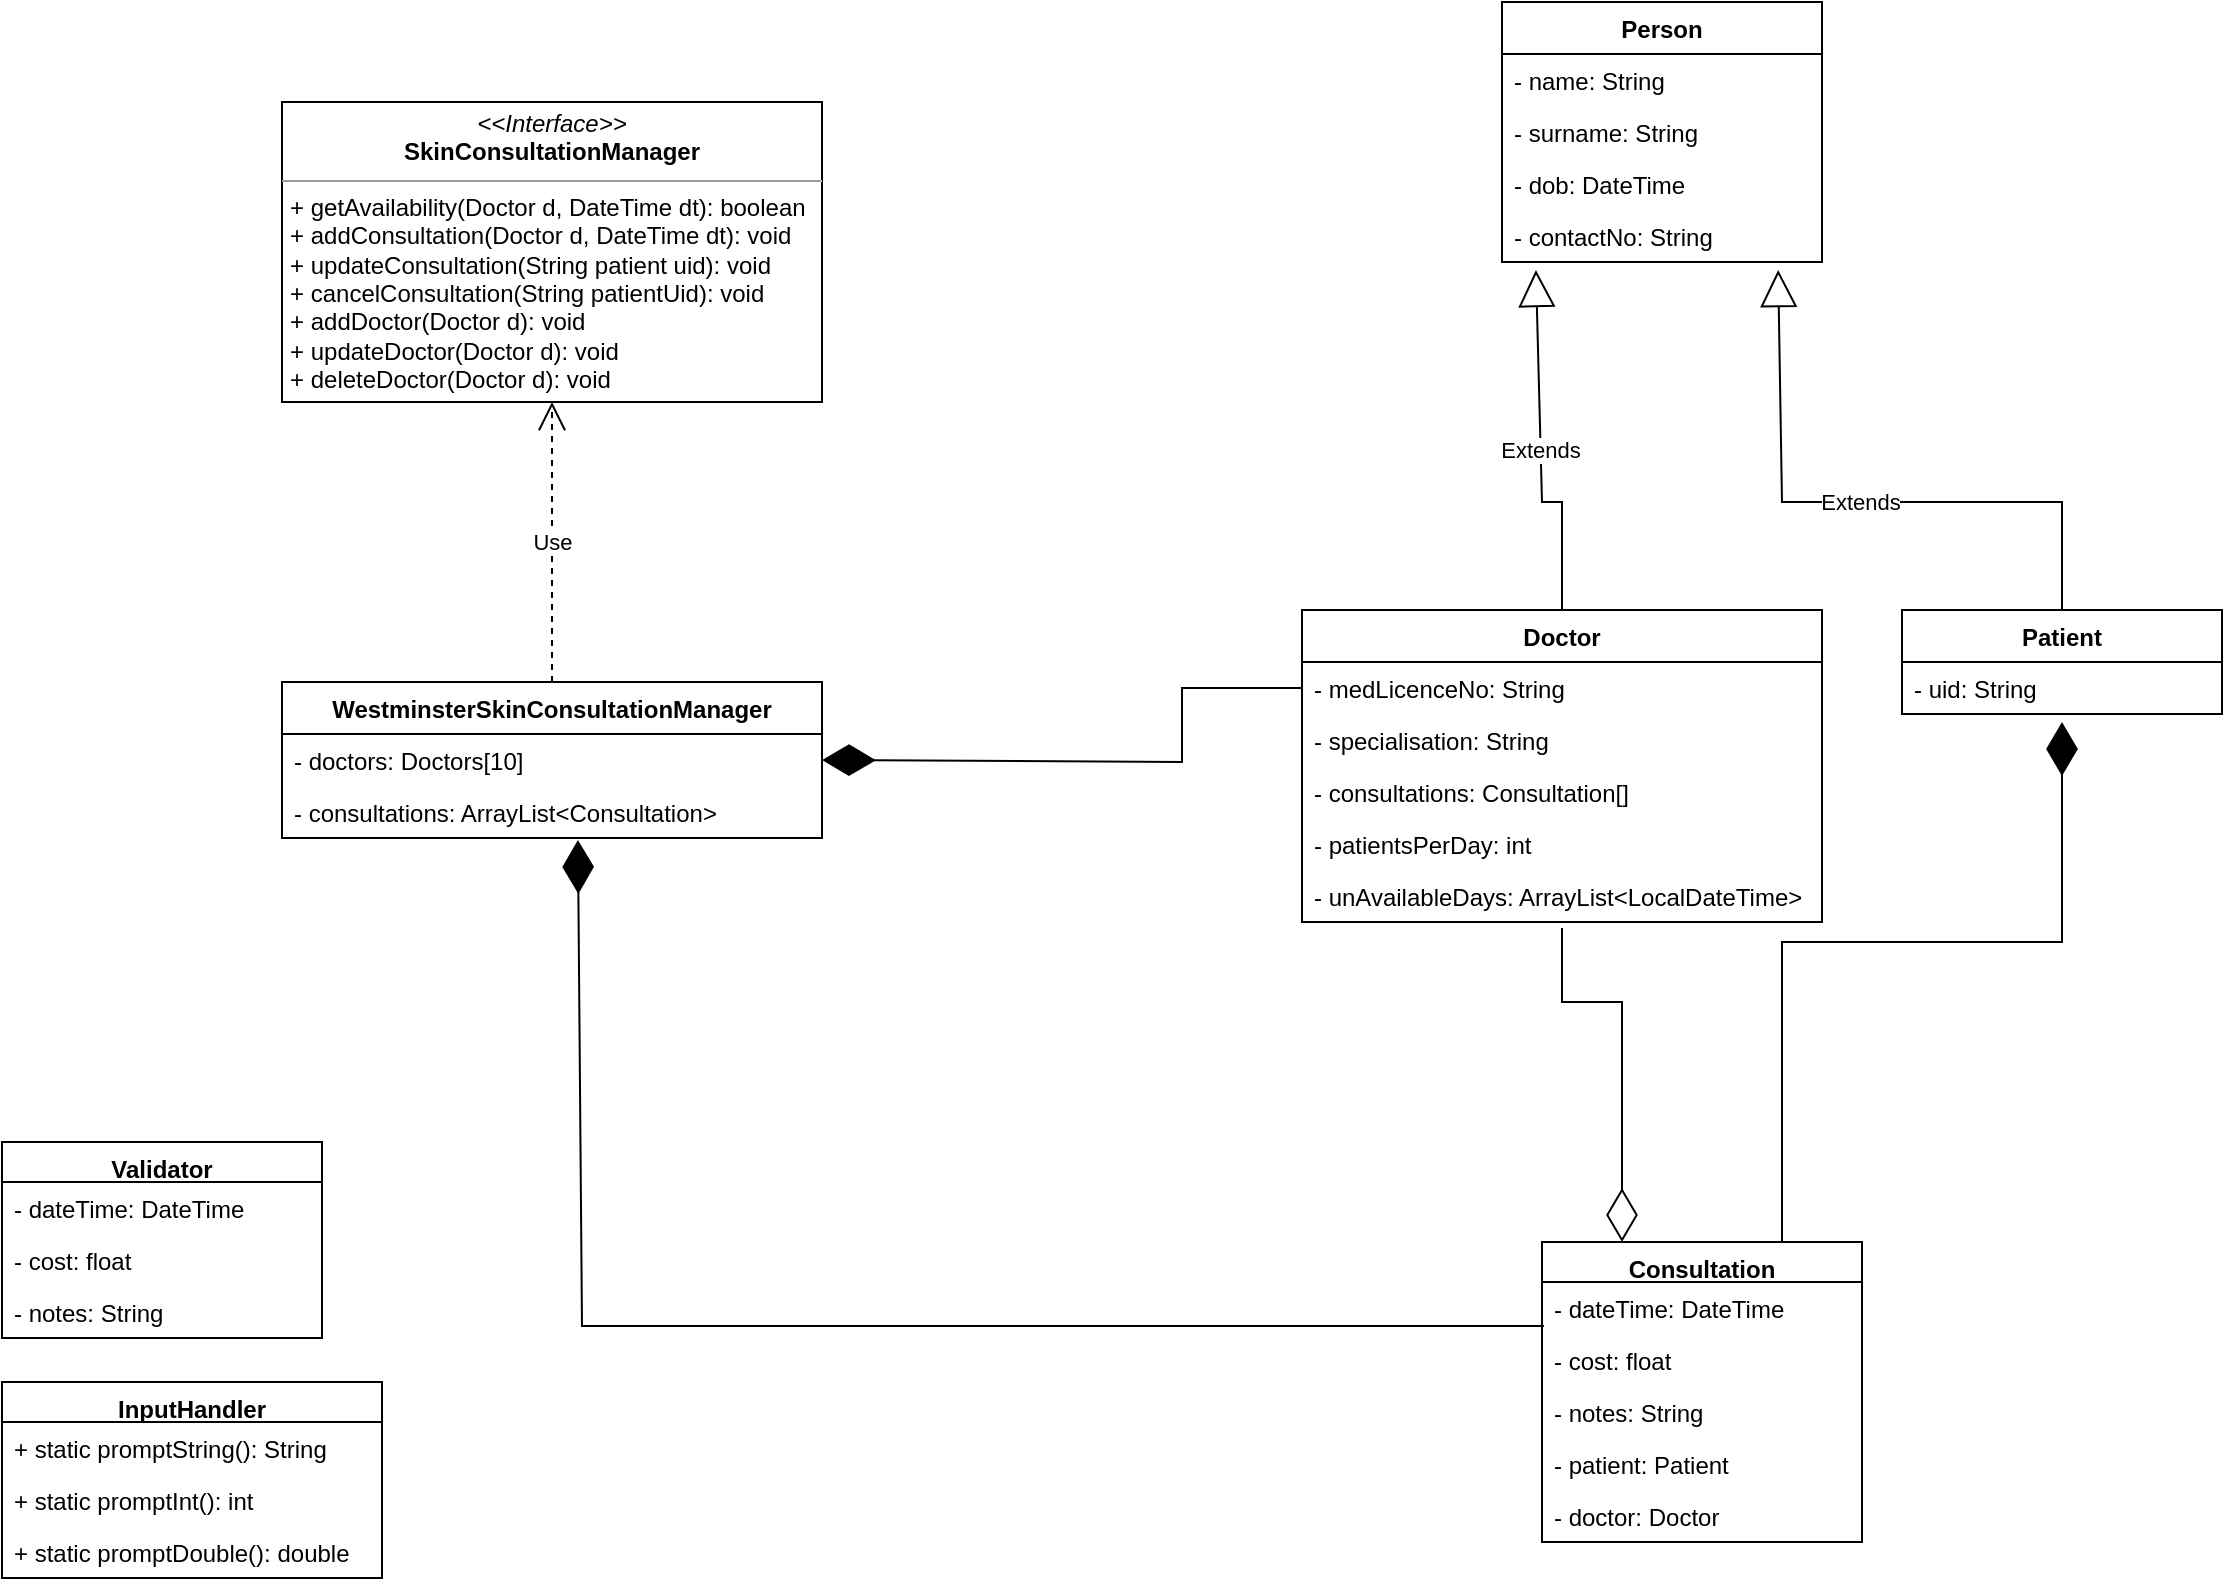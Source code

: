 <mxfile version="20.5.3" type="github" pages="3">
  <diagram id="nVJlMUDEPwe4vzKLMH_6" name="class diagram">
    <mxGraphModel dx="1757" dy="961" grid="1" gridSize="10" guides="1" tooltips="1" connect="1" arrows="1" fold="1" page="1" pageScale="1" pageWidth="827" pageHeight="1169" math="0" shadow="0">
      <root>
        <mxCell id="0" />
        <mxCell id="1" parent="0" />
        <mxCell id="Qx4rC9yRn6OZIbZmV-vm-1" value="Person" style="swimlane;fontStyle=1;align=center;verticalAlign=top;childLayout=stackLayout;horizontal=1;startSize=26;horizontalStack=0;resizeParent=1;resizeParentMax=0;resizeLast=0;collapsible=1;marginBottom=0;" parent="1" vertex="1">
          <mxGeometry x="120" y="70" width="160" height="130" as="geometry" />
        </mxCell>
        <mxCell id="Qx4rC9yRn6OZIbZmV-vm-2" value="- name: String" style="text;strokeColor=none;fillColor=none;align=left;verticalAlign=top;spacingLeft=4;spacingRight=4;overflow=hidden;rotatable=0;points=[[0,0.5],[1,0.5]];portConstraint=eastwest;" parent="Qx4rC9yRn6OZIbZmV-vm-1" vertex="1">
          <mxGeometry y="26" width="160" height="26" as="geometry" />
        </mxCell>
        <mxCell id="si1_aMFaE8ZHrP522x67-1" value="- surname: String" style="text;strokeColor=none;fillColor=none;align=left;verticalAlign=top;spacingLeft=4;spacingRight=4;overflow=hidden;rotatable=0;points=[[0,0.5],[1,0.5]];portConstraint=eastwest;" parent="Qx4rC9yRn6OZIbZmV-vm-1" vertex="1">
          <mxGeometry y="52" width="160" height="26" as="geometry" />
        </mxCell>
        <mxCell id="si1_aMFaE8ZHrP522x67-2" value="- dob: DateTime" style="text;strokeColor=none;fillColor=none;align=left;verticalAlign=top;spacingLeft=4;spacingRight=4;overflow=hidden;rotatable=0;points=[[0,0.5],[1,0.5]];portConstraint=eastwest;" parent="Qx4rC9yRn6OZIbZmV-vm-1" vertex="1">
          <mxGeometry y="78" width="160" height="26" as="geometry" />
        </mxCell>
        <mxCell id="si1_aMFaE8ZHrP522x67-3" value="- contactNo: String" style="text;strokeColor=none;fillColor=none;align=left;verticalAlign=top;spacingLeft=4;spacingRight=4;overflow=hidden;rotatable=0;points=[[0,0.5],[1,0.5]];portConstraint=eastwest;" parent="Qx4rC9yRn6OZIbZmV-vm-1" vertex="1">
          <mxGeometry y="104" width="160" height="26" as="geometry" />
        </mxCell>
        <mxCell id="Qx4rC9yRn6OZIbZmV-vm-5" value="Doctor" style="swimlane;fontStyle=1;align=center;verticalAlign=top;childLayout=stackLayout;horizontal=1;startSize=26;horizontalStack=0;resizeParent=1;resizeParentMax=0;resizeLast=0;collapsible=1;marginBottom=0;" parent="1" vertex="1">
          <mxGeometry x="20" y="374" width="260" height="156" as="geometry" />
        </mxCell>
        <mxCell id="Qx4rC9yRn6OZIbZmV-vm-6" value="- medLicenceNo: String" style="text;strokeColor=none;fillColor=none;align=left;verticalAlign=top;spacingLeft=4;spacingRight=4;overflow=hidden;rotatable=0;points=[[0,0.5],[1,0.5]];portConstraint=eastwest;" parent="Qx4rC9yRn6OZIbZmV-vm-5" vertex="1">
          <mxGeometry y="26" width="260" height="26" as="geometry" />
        </mxCell>
        <mxCell id="Qx4rC9yRn6OZIbZmV-vm-8" value="- specialisation: String" style="text;strokeColor=none;fillColor=none;align=left;verticalAlign=top;spacingLeft=4;spacingRight=4;overflow=hidden;rotatable=0;points=[[0,0.5],[1,0.5]];portConstraint=eastwest;" parent="Qx4rC9yRn6OZIbZmV-vm-5" vertex="1">
          <mxGeometry y="52" width="260" height="26" as="geometry" />
        </mxCell>
        <mxCell id="vrQBTWX8RY0tgM8DFvfD-11" value="- consultations: Consultation[]" style="text;strokeColor=none;fillColor=none;align=left;verticalAlign=top;spacingLeft=4;spacingRight=4;overflow=hidden;rotatable=0;points=[[0,0.5],[1,0.5]];portConstraint=eastwest;" vertex="1" parent="Qx4rC9yRn6OZIbZmV-vm-5">
          <mxGeometry y="78" width="260" height="26" as="geometry" />
        </mxCell>
        <mxCell id="vrQBTWX8RY0tgM8DFvfD-12" value="- patientsPerDay: int" style="text;strokeColor=none;fillColor=none;align=left;verticalAlign=top;spacingLeft=4;spacingRight=4;overflow=hidden;rotatable=0;points=[[0,0.5],[1,0.5]];portConstraint=eastwest;" vertex="1" parent="Qx4rC9yRn6OZIbZmV-vm-5">
          <mxGeometry y="104" width="260" height="26" as="geometry" />
        </mxCell>
        <mxCell id="vrQBTWX8RY0tgM8DFvfD-13" value="- unAvailableDays: ArrayList&lt;LocalDateTime&gt;" style="text;strokeColor=none;fillColor=none;align=left;verticalAlign=top;spacingLeft=4;spacingRight=4;overflow=hidden;rotatable=0;points=[[0,0.5],[1,0.5]];portConstraint=eastwest;" vertex="1" parent="Qx4rC9yRn6OZIbZmV-vm-5">
          <mxGeometry y="130" width="260" height="26" as="geometry" />
        </mxCell>
        <mxCell id="Qx4rC9yRn6OZIbZmV-vm-9" value="Patient" style="swimlane;fontStyle=1;align=center;verticalAlign=top;childLayout=stackLayout;horizontal=1;startSize=26;horizontalStack=0;resizeParent=1;resizeParentMax=0;resizeLast=0;collapsible=1;marginBottom=0;" parent="1" vertex="1">
          <mxGeometry x="320" y="374" width="160" height="52" as="geometry" />
        </mxCell>
        <mxCell id="Qx4rC9yRn6OZIbZmV-vm-10" value="- uid: String" style="text;strokeColor=none;fillColor=none;align=left;verticalAlign=top;spacingLeft=4;spacingRight=4;overflow=hidden;rotatable=0;points=[[0,0.5],[1,0.5]];portConstraint=eastwest;" parent="Qx4rC9yRn6OZIbZmV-vm-9" vertex="1">
          <mxGeometry y="26" width="160" height="26" as="geometry" />
        </mxCell>
        <mxCell id="Qx4rC9yRn6OZIbZmV-vm-17" value="Consultation" style="swimlane;fontStyle=1;align=center;verticalAlign=top;childLayout=stackLayout;horizontal=1;startSize=20;horizontalStack=0;resizeParent=1;resizeParentMax=0;resizeLast=0;collapsible=1;marginBottom=0;" parent="1" vertex="1">
          <mxGeometry x="140" y="690" width="160" height="150" as="geometry" />
        </mxCell>
        <mxCell id="Qx4rC9yRn6OZIbZmV-vm-18" value="- dateTime: DateTime" style="text;strokeColor=none;fillColor=none;align=left;verticalAlign=top;spacingLeft=4;spacingRight=4;overflow=hidden;rotatable=0;points=[[0,0.5],[1,0.5]];portConstraint=eastwest;" parent="Qx4rC9yRn6OZIbZmV-vm-17" vertex="1">
          <mxGeometry y="20" width="160" height="26" as="geometry" />
        </mxCell>
        <mxCell id="si1_aMFaE8ZHrP522x67-4" value="- cost: float" style="text;strokeColor=none;fillColor=none;align=left;verticalAlign=top;spacingLeft=4;spacingRight=4;overflow=hidden;rotatable=0;points=[[0,0.5],[1,0.5]];portConstraint=eastwest;" parent="Qx4rC9yRn6OZIbZmV-vm-17" vertex="1">
          <mxGeometry y="46" width="160" height="26" as="geometry" />
        </mxCell>
        <mxCell id="si1_aMFaE8ZHrP522x67-5" value="- notes: String" style="text;strokeColor=none;fillColor=none;align=left;verticalAlign=top;spacingLeft=4;spacingRight=4;overflow=hidden;rotatable=0;points=[[0,0.5],[1,0.5]];portConstraint=eastwest;" parent="Qx4rC9yRn6OZIbZmV-vm-17" vertex="1">
          <mxGeometry y="72" width="160" height="26" as="geometry" />
        </mxCell>
        <mxCell id="vrQBTWX8RY0tgM8DFvfD-9" value="- patient: Patient" style="text;strokeColor=none;fillColor=none;align=left;verticalAlign=top;spacingLeft=4;spacingRight=4;overflow=hidden;rotatable=0;points=[[0,0.5],[1,0.5]];portConstraint=eastwest;" vertex="1" parent="Qx4rC9yRn6OZIbZmV-vm-17">
          <mxGeometry y="98" width="160" height="26" as="geometry" />
        </mxCell>
        <mxCell id="vrQBTWX8RY0tgM8DFvfD-10" value="- doctor: Doctor" style="text;strokeColor=none;fillColor=none;align=left;verticalAlign=top;spacingLeft=4;spacingRight=4;overflow=hidden;rotatable=0;points=[[0,0.5],[1,0.5]];portConstraint=eastwest;" vertex="1" parent="Qx4rC9yRn6OZIbZmV-vm-17">
          <mxGeometry y="124" width="160" height="26" as="geometry" />
        </mxCell>
        <mxCell id="si1_aMFaE8ZHrP522x67-6" value="WestminsterSkinConsultationManager" style="swimlane;fontStyle=1;childLayout=stackLayout;horizontal=1;startSize=26;fillColor=none;horizontalStack=0;resizeParent=1;resizeParentMax=0;resizeLast=0;collapsible=1;marginBottom=0;" parent="1" vertex="1">
          <mxGeometry x="-490" y="410" width="270" height="78" as="geometry" />
        </mxCell>
        <mxCell id="si1_aMFaE8ZHrP522x67-7" value="- doctors: Doctors[10]" style="text;strokeColor=none;fillColor=none;align=left;verticalAlign=top;spacingLeft=4;spacingRight=4;overflow=hidden;rotatable=0;points=[[0,0.5],[1,0.5]];portConstraint=eastwest;" parent="si1_aMFaE8ZHrP522x67-6" vertex="1">
          <mxGeometry y="26" width="270" height="26" as="geometry" />
        </mxCell>
        <mxCell id="e3ONbIN_NZxVvGXWSOGe-8" value="- consultations: ArrayList&lt;Consultation&gt;" style="text;strokeColor=none;fillColor=none;align=left;verticalAlign=top;spacingLeft=4;spacingRight=4;overflow=hidden;rotatable=0;points=[[0,0.5],[1,0.5]];portConstraint=eastwest;" vertex="1" parent="si1_aMFaE8ZHrP522x67-6">
          <mxGeometry y="52" width="270" height="26" as="geometry" />
        </mxCell>
        <mxCell id="si1_aMFaE8ZHrP522x67-13" value="&lt;p style=&quot;margin:0px;margin-top:4px;text-align:center;&quot;&gt;&lt;i&gt;&amp;lt;&amp;lt;Interface&amp;gt;&amp;gt;&lt;/i&gt;&lt;br&gt;&lt;b&gt;SkinConsultationManager&lt;/b&gt;&lt;/p&gt;&lt;hr size=&quot;1&quot;&gt;&lt;p style=&quot;margin:0px;margin-left:4px;&quot;&gt;+ getAvailability(Doctor d, DateTime dt): boolean&lt;/p&gt;&lt;p style=&quot;margin:0px;margin-left:4px;&quot;&gt;+ addConsultation(Doctor d, DateTime dt): void&lt;/p&gt;&lt;p style=&quot;margin:0px;margin-left:4px;&quot;&gt;+ updateConsultation(String patient uid): void&lt;/p&gt;&lt;p style=&quot;margin:0px;margin-left:4px;&quot;&gt;+ cancelConsultation(String patientUid): void&lt;/p&gt;&lt;p style=&quot;margin:0px;margin-left:4px;&quot;&gt;+ addDoctor(Doctor d): void&lt;/p&gt;&lt;p style=&quot;margin:0px;margin-left:4px;&quot;&gt;+ updateDoctor(Doctor d): void&lt;/p&gt;&lt;p style=&quot;margin:0px;margin-left:4px;&quot;&gt;+ deleteDoctor(Doctor d): void&lt;/p&gt;&lt;p style=&quot;margin:0px;margin-left:4px;&quot;&gt;&lt;br&gt;&lt;/p&gt;" style="verticalAlign=top;align=left;overflow=fill;fontSize=12;fontFamily=Helvetica;html=1;" parent="1" vertex="1">
          <mxGeometry x="-490" y="120" width="270" height="150" as="geometry" />
        </mxCell>
        <mxCell id="e3ONbIN_NZxVvGXWSOGe-1" value="Extends" style="endArrow=block;endSize=16;endFill=0;html=1;rounded=0;exitX=0.5;exitY=0;exitDx=0;exitDy=0;entryX=0.106;entryY=1.154;entryDx=0;entryDy=0;entryPerimeter=0;" edge="1" parent="1" source="Qx4rC9yRn6OZIbZmV-vm-5" target="si1_aMFaE8ZHrP522x67-3">
          <mxGeometry width="160" relative="1" as="geometry">
            <mxPoint x="70" y="140" as="sourcePoint" />
            <mxPoint x="60" y="187" as="targetPoint" />
            <Array as="points">
              <mxPoint x="150" y="320" />
              <mxPoint x="140" y="320" />
            </Array>
          </mxGeometry>
        </mxCell>
        <mxCell id="e3ONbIN_NZxVvGXWSOGe-2" value="Extends" style="endArrow=block;endSize=16;endFill=0;html=1;rounded=0;entryX=0.863;entryY=1.154;entryDx=0;entryDy=0;entryPerimeter=0;exitX=0.5;exitY=0;exitDx=0;exitDy=0;" edge="1" parent="1" source="Qx4rC9yRn6OZIbZmV-vm-9" target="si1_aMFaE8ZHrP522x67-3">
          <mxGeometry width="160" relative="1" as="geometry">
            <mxPoint x="490" y="310" as="sourcePoint" />
            <mxPoint x="110" y="384" as="targetPoint" />
            <Array as="points">
              <mxPoint x="400" y="320" />
              <mxPoint x="260" y="320" />
            </Array>
          </mxGeometry>
        </mxCell>
        <mxCell id="e3ONbIN_NZxVvGXWSOGe-4" value="" style="endArrow=diamondThin;endFill=1;endSize=24;html=1;rounded=0;exitX=0.75;exitY=0;exitDx=0;exitDy=0;entryX=0.5;entryY=1.154;entryDx=0;entryDy=0;entryPerimeter=0;" edge="1" parent="1" source="Qx4rC9yRn6OZIbZmV-vm-17" target="Qx4rC9yRn6OZIbZmV-vm-10">
          <mxGeometry width="160" relative="1" as="geometry">
            <mxPoint x="110.96" y="462.988" as="sourcePoint" />
            <mxPoint x="220" y="480" as="targetPoint" />
            <Array as="points">
              <mxPoint x="260" y="540" />
              <mxPoint x="400" y="540" />
            </Array>
          </mxGeometry>
        </mxCell>
        <mxCell id="e3ONbIN_NZxVvGXWSOGe-5" value="Use" style="endArrow=open;endSize=12;dashed=1;html=1;rounded=0;exitX=0.5;exitY=0;exitDx=0;exitDy=0;entryX=0.5;entryY=1;entryDx=0;entryDy=0;" edge="1" parent="1" source="si1_aMFaE8ZHrP522x67-6" target="si1_aMFaE8ZHrP522x67-13">
          <mxGeometry width="160" relative="1" as="geometry">
            <mxPoint x="-100" y="300" as="sourcePoint" />
            <mxPoint x="60" y="300" as="targetPoint" />
          </mxGeometry>
        </mxCell>
        <mxCell id="e3ONbIN_NZxVvGXWSOGe-6" value="" style="endArrow=diamondThin;endFill=1;endSize=24;html=1;rounded=0;entryX=1;entryY=0.5;entryDx=0;entryDy=0;exitX=0;exitY=0.5;exitDx=0;exitDy=0;" edge="1" parent="1" source="Qx4rC9yRn6OZIbZmV-vm-6" target="si1_aMFaE8ZHrP522x67-7">
          <mxGeometry width="160" relative="1" as="geometry">
            <mxPoint x="30" y="540" as="sourcePoint" />
            <mxPoint x="-220" y="535" as="targetPoint" />
            <Array as="points">
              <mxPoint x="-40" y="413" />
              <mxPoint x="-40" y="450" />
            </Array>
          </mxGeometry>
        </mxCell>
        <mxCell id="e3ONbIN_NZxVvGXWSOGe-7" value="" style="endArrow=diamondThin;endFill=1;endSize=24;html=1;rounded=0;entryX=0.548;entryY=1.038;entryDx=0;entryDy=0;exitX=0.006;exitY=-0.154;exitDx=0;exitDy=0;exitPerimeter=0;entryPerimeter=0;" edge="1" parent="1" source="si1_aMFaE8ZHrP522x67-4" target="e3ONbIN_NZxVvGXWSOGe-8">
          <mxGeometry width="160" relative="1" as="geometry">
            <mxPoint x="80" y="520" as="sourcePoint" />
            <mxPoint x="-220" y="535" as="targetPoint" />
            <Array as="points">
              <mxPoint x="-340" y="732" />
            </Array>
          </mxGeometry>
        </mxCell>
        <mxCell id="e3ONbIN_NZxVvGXWSOGe-9" value="" style="endArrow=diamondThin;endFill=0;endSize=24;html=1;rounded=0;entryX=0.25;entryY=0;entryDx=0;entryDy=0;exitX=0.5;exitY=1.115;exitDx=0;exitDy=0;exitPerimeter=0;" edge="1" parent="1" source="vrQBTWX8RY0tgM8DFvfD-13" target="Qx4rC9yRn6OZIbZmV-vm-17">
          <mxGeometry width="160" relative="1" as="geometry">
            <mxPoint x="60" y="550" as="sourcePoint" />
            <mxPoint x="200" y="300" as="targetPoint" />
            <Array as="points">
              <mxPoint x="150" y="570" />
              <mxPoint x="180" y="570" />
            </Array>
          </mxGeometry>
        </mxCell>
        <mxCell id="vrQBTWX8RY0tgM8DFvfD-1" value="Validator" style="swimlane;fontStyle=1;align=center;verticalAlign=top;childLayout=stackLayout;horizontal=1;startSize=20;horizontalStack=0;resizeParent=1;resizeParentMax=0;resizeLast=0;collapsible=1;marginBottom=0;" vertex="1" parent="1">
          <mxGeometry x="-630" y="640" width="160" height="98" as="geometry" />
        </mxCell>
        <mxCell id="vrQBTWX8RY0tgM8DFvfD-2" value="- dateTime: DateTime" style="text;strokeColor=none;fillColor=none;align=left;verticalAlign=top;spacingLeft=4;spacingRight=4;overflow=hidden;rotatable=0;points=[[0,0.5],[1,0.5]];portConstraint=eastwest;" vertex="1" parent="vrQBTWX8RY0tgM8DFvfD-1">
          <mxGeometry y="20" width="160" height="26" as="geometry" />
        </mxCell>
        <mxCell id="vrQBTWX8RY0tgM8DFvfD-3" value="- cost: float" style="text;strokeColor=none;fillColor=none;align=left;verticalAlign=top;spacingLeft=4;spacingRight=4;overflow=hidden;rotatable=0;points=[[0,0.5],[1,0.5]];portConstraint=eastwest;" vertex="1" parent="vrQBTWX8RY0tgM8DFvfD-1">
          <mxGeometry y="46" width="160" height="26" as="geometry" />
        </mxCell>
        <mxCell id="vrQBTWX8RY0tgM8DFvfD-4" value="- notes: String" style="text;strokeColor=none;fillColor=none;align=left;verticalAlign=top;spacingLeft=4;spacingRight=4;overflow=hidden;rotatable=0;points=[[0,0.5],[1,0.5]];portConstraint=eastwest;" vertex="1" parent="vrQBTWX8RY0tgM8DFvfD-1">
          <mxGeometry y="72" width="160" height="26" as="geometry" />
        </mxCell>
        <mxCell id="vrQBTWX8RY0tgM8DFvfD-5" value="InputHandler" style="swimlane;fontStyle=1;align=center;verticalAlign=top;childLayout=stackLayout;horizontal=1;startSize=20;horizontalStack=0;resizeParent=1;resizeParentMax=0;resizeLast=0;collapsible=1;marginBottom=0;" vertex="1" parent="1">
          <mxGeometry x="-630" y="760" width="190" height="98" as="geometry" />
        </mxCell>
        <mxCell id="vrQBTWX8RY0tgM8DFvfD-6" value="+ static promptString(): String" style="text;strokeColor=none;fillColor=none;align=left;verticalAlign=top;spacingLeft=4;spacingRight=4;overflow=hidden;rotatable=0;points=[[0,0.5],[1,0.5]];portConstraint=eastwest;" vertex="1" parent="vrQBTWX8RY0tgM8DFvfD-5">
          <mxGeometry y="20" width="190" height="26" as="geometry" />
        </mxCell>
        <mxCell id="vrQBTWX8RY0tgM8DFvfD-7" value="+ static promptInt(): int" style="text;strokeColor=none;fillColor=none;align=left;verticalAlign=top;spacingLeft=4;spacingRight=4;overflow=hidden;rotatable=0;points=[[0,0.5],[1,0.5]];portConstraint=eastwest;" vertex="1" parent="vrQBTWX8RY0tgM8DFvfD-5">
          <mxGeometry y="46" width="190" height="26" as="geometry" />
        </mxCell>
        <mxCell id="vrQBTWX8RY0tgM8DFvfD-8" value="+ static promptDouble(): double" style="text;strokeColor=none;fillColor=none;align=left;verticalAlign=top;spacingLeft=4;spacingRight=4;overflow=hidden;rotatable=0;points=[[0,0.5],[1,0.5]];portConstraint=eastwest;" vertex="1" parent="vrQBTWX8RY0tgM8DFvfD-5">
          <mxGeometry y="72" width="190" height="26" as="geometry" />
        </mxCell>
      </root>
    </mxGraphModel>
  </diagram>
  <diagram id="CpWU53yPjX99TywdsCVV" name="use case diagram">
    <mxGraphModel dx="744" dy="769" grid="1" gridSize="10" guides="1" tooltips="1" connect="1" arrows="1" fold="1" page="1" pageScale="1" pageWidth="827" pageHeight="1169" math="0" shadow="0">
      <root>
        <mxCell id="0" />
        <mxCell id="1" parent="0" />
        <mxCell id="K-pkWlTWaFJRGE4i0rlm-1" value="User" style="shape=umlActor;verticalLabelPosition=bottom;verticalAlign=top;html=1;outlineConnect=0;" vertex="1" parent="1">
          <mxGeometry x="30" y="40" width="30" height="60" as="geometry" />
        </mxCell>
        <mxCell id="K-pkWlTWaFJRGE4i0rlm-3" value="Create a consultation" style="ellipse;whiteSpace=wrap;html=1;" vertex="1" parent="1">
          <mxGeometry x="270" y="180" width="120" height="80" as="geometry" />
        </mxCell>
        <mxCell id="K-pkWlTWaFJRGE4i0rlm-4" value="Add a doctor" style="ellipse;whiteSpace=wrap;html=1;" vertex="1" parent="1">
          <mxGeometry x="350" y="360" width="120" height="80" as="geometry" />
        </mxCell>
        <mxCell id="K-pkWlTWaFJRGE4i0rlm-5" value="Remove a doctor" style="ellipse;whiteSpace=wrap;html=1;" vertex="1" parent="1">
          <mxGeometry x="354" y="460" width="120" height="80" as="geometry" />
        </mxCell>
        <mxCell id="K-pkWlTWaFJRGE4i0rlm-6" value="Update a doctor" style="ellipse;whiteSpace=wrap;html=1;" vertex="1" parent="1">
          <mxGeometry x="350" y="560" width="120" height="80" as="geometry" />
        </mxCell>
        <mxCell id="K-pkWlTWaFJRGE4i0rlm-7" value="Check availability" style="ellipse;whiteSpace=wrap;html=1;" vertex="1" parent="1">
          <mxGeometry x="110" y="620" width="120" height="80" as="geometry" />
        </mxCell>
        <mxCell id="K-pkWlTWaFJRGE4i0rlm-8" value="List doctors" style="ellipse;whiteSpace=wrap;html=1;" vertex="1" parent="1">
          <mxGeometry x="530" y="360" width="120" height="80" as="geometry" />
        </mxCell>
        <mxCell id="K-pkWlTWaFJRGE4i0rlm-14" value="Update consultation" style="ellipse;whiteSpace=wrap;html=1;" vertex="1" parent="1">
          <mxGeometry x="160" y="250" width="120" height="80" as="geometry" />
        </mxCell>
        <mxCell id="K-pkWlTWaFJRGE4i0rlm-15" value="Cancel consultation" style="ellipse;whiteSpace=wrap;html=1;" vertex="1" parent="1">
          <mxGeometry x="20" y="290" width="120" height="80" as="geometry" />
        </mxCell>
      </root>
    </mxGraphModel>
  </diagram>
  <diagram id="vgE3XWFXIB6DrRlOH_P7" name="class diagram -v2">
    <mxGraphModel dx="707" dy="488" grid="1" gridSize="10" guides="1" tooltips="1" connect="1" arrows="1" fold="1" page="1" pageScale="1" pageWidth="827" pageHeight="1169" math="0" shadow="0">
      <root>
        <mxCell id="0" />
        <mxCell id="1" parent="0" />
        <mxCell id="2FSQS6BrmJU-oLWJQJ1F-1" value="Person" style="swimlane;fontStyle=1;align=center;verticalAlign=top;childLayout=stackLayout;horizontal=1;startSize=26;horizontalStack=0;resizeParent=1;resizeParentMax=0;resizeLast=0;collapsible=1;marginBottom=0;" vertex="1" parent="1">
          <mxGeometry x="20" y="20" width="160" height="164" as="geometry" />
        </mxCell>
        <mxCell id="2FSQS6BrmJU-oLWJQJ1F-2" value="- fName: String" style="text;strokeColor=none;fillColor=none;align=left;verticalAlign=top;spacingLeft=4;spacingRight=4;overflow=hidden;rotatable=0;points=[[0,0.5],[1,0.5]];portConstraint=eastwest;" vertex="1" parent="2FSQS6BrmJU-oLWJQJ1F-1">
          <mxGeometry y="26" width="160" height="26" as="geometry" />
        </mxCell>
        <mxCell id="2FSQS6BrmJU-oLWJQJ1F-5" value="- lName: String" style="text;strokeColor=none;fillColor=none;align=left;verticalAlign=top;spacingLeft=4;spacingRight=4;overflow=hidden;rotatable=0;points=[[0,0.5],[1,0.5]];portConstraint=eastwest;" vertex="1" parent="2FSQS6BrmJU-oLWJQJ1F-1">
          <mxGeometry y="52" width="160" height="26" as="geometry" />
        </mxCell>
        <mxCell id="2FSQS6BrmJU-oLWJQJ1F-6" value="- DoB: LocalDate" style="text;strokeColor=none;fillColor=none;align=left;verticalAlign=top;spacingLeft=4;spacingRight=4;overflow=hidden;rotatable=0;points=[[0,0.5],[1,0.5]];portConstraint=eastwest;" vertex="1" parent="2FSQS6BrmJU-oLWJQJ1F-1">
          <mxGeometry y="78" width="160" height="26" as="geometry" />
        </mxCell>
        <mxCell id="2FSQS6BrmJU-oLWJQJ1F-7" value="- contactNo: String" style="text;strokeColor=none;fillColor=none;align=left;verticalAlign=top;spacingLeft=4;spacingRight=4;overflow=hidden;rotatable=0;points=[[0,0.5],[1,0.5]];portConstraint=eastwest;" vertex="1" parent="2FSQS6BrmJU-oLWJQJ1F-1">
          <mxGeometry y="104" width="160" height="26" as="geometry" />
        </mxCell>
        <mxCell id="2FSQS6BrmJU-oLWJQJ1F-3" value="" style="line;strokeWidth=1;fillColor=none;align=left;verticalAlign=middle;spacingTop=-1;spacingLeft=3;spacingRight=3;rotatable=0;labelPosition=right;points=[];portConstraint=eastwest;strokeColor=inherit;" vertex="1" parent="2FSQS6BrmJU-oLWJQJ1F-1">
          <mxGeometry y="130" width="160" height="8" as="geometry" />
        </mxCell>
        <mxCell id="2FSQS6BrmJU-oLWJQJ1F-4" value="+ method(type): type" style="text;strokeColor=none;fillColor=none;align=left;verticalAlign=top;spacingLeft=4;spacingRight=4;overflow=hidden;rotatable=0;points=[[0,0.5],[1,0.5]];portConstraint=eastwest;" vertex="1" parent="2FSQS6BrmJU-oLWJQJ1F-1">
          <mxGeometry y="138" width="160" height="26" as="geometry" />
        </mxCell>
        <mxCell id="2FSQS6BrmJU-oLWJQJ1F-8" value="Doctor" style="swimlane;fontStyle=1;align=center;verticalAlign=top;childLayout=stackLayout;horizontal=1;startSize=26;horizontalStack=0;resizeParent=1;resizeParentMax=0;resizeLast=0;collapsible=1;marginBottom=0;" vertex="1" parent="1">
          <mxGeometry x="230" y="20" width="240" height="190" as="geometry" />
        </mxCell>
        <mxCell id="2FSQS6BrmJU-oLWJQJ1F-9" value="- consultations: TreeSet&lt;Consultation&gt;" style="text;strokeColor=none;fillColor=none;align=left;verticalAlign=top;spacingLeft=4;spacingRight=4;overflow=hidden;rotatable=0;points=[[0,0.5],[1,0.5]];portConstraint=eastwest;" vertex="1" parent="2FSQS6BrmJU-oLWJQJ1F-8">
          <mxGeometry y="26" width="240" height="26" as="geometry" />
        </mxCell>
        <mxCell id="2FSQS6BrmJU-oLWJQJ1F-10" value="- consultationStartTime: LocalTime" style="text;strokeColor=none;fillColor=none;align=left;verticalAlign=top;spacingLeft=4;spacingRight=4;overflow=hidden;rotatable=0;points=[[0,0.5],[1,0.5]];portConstraint=eastwest;" vertex="1" parent="2FSQS6BrmJU-oLWJQJ1F-8">
          <mxGeometry y="52" width="240" height="26" as="geometry" />
        </mxCell>
        <mxCell id="2FSQS6BrmJU-oLWJQJ1F-11" value="- patientsPerDay: int" style="text;strokeColor=none;fillColor=none;align=left;verticalAlign=top;spacingLeft=4;spacingRight=4;overflow=hidden;rotatable=0;points=[[0,0.5],[1,0.5]];portConstraint=eastwest;" vertex="1" parent="2FSQS6BrmJU-oLWJQJ1F-8">
          <mxGeometry y="78" width="240" height="26" as="geometry" />
        </mxCell>
        <mxCell id="2FSQS6BrmJU-oLWJQJ1F-12" value="- availableDays: ArrayList&lt;DaysOfWeek&gt;" style="text;strokeColor=none;fillColor=none;align=left;verticalAlign=top;spacingLeft=4;spacingRight=4;overflow=hidden;rotatable=0;points=[[0,0.5],[1,0.5]];portConstraint=eastwest;" vertex="1" parent="2FSQS6BrmJU-oLWJQJ1F-8">
          <mxGeometry y="104" width="240" height="26" as="geometry" />
        </mxCell>
        <mxCell id="2FSQS6BrmJU-oLWJQJ1F-22" value="- medicalLicenseNo: String" style="text;strokeColor=none;fillColor=none;align=left;verticalAlign=top;spacingLeft=4;spacingRight=4;overflow=hidden;rotatable=0;points=[[0,0.5],[1,0.5]];portConstraint=eastwest;" vertex="1" parent="2FSQS6BrmJU-oLWJQJ1F-8">
          <mxGeometry y="130" width="240" height="26" as="geometry" />
        </mxCell>
        <mxCell id="2FSQS6BrmJU-oLWJQJ1F-13" value="" style="line;strokeWidth=1;fillColor=none;align=left;verticalAlign=middle;spacingTop=-1;spacingLeft=3;spacingRight=3;rotatable=0;labelPosition=right;points=[];portConstraint=eastwest;strokeColor=inherit;" vertex="1" parent="2FSQS6BrmJU-oLWJQJ1F-8">
          <mxGeometry y="156" width="240" height="8" as="geometry" />
        </mxCell>
        <mxCell id="2FSQS6BrmJU-oLWJQJ1F-14" value="+ method(type): type" style="text;strokeColor=none;fillColor=none;align=left;verticalAlign=top;spacingLeft=4;spacingRight=4;overflow=hidden;rotatable=0;points=[[0,0.5],[1,0.5]];portConstraint=eastwest;" vertex="1" parent="2FSQS6BrmJU-oLWJQJ1F-8">
          <mxGeometry y="164" width="240" height="26" as="geometry" />
        </mxCell>
        <mxCell id="2FSQS6BrmJU-oLWJQJ1F-15" value="Patient" style="swimlane;fontStyle=1;align=center;verticalAlign=top;childLayout=stackLayout;horizontal=1;startSize=26;horizontalStack=0;resizeParent=1;resizeParentMax=0;resizeLast=0;collapsible=1;marginBottom=0;" vertex="1" parent="1">
          <mxGeometry x="30" y="430" width="130" height="86" as="geometry" />
        </mxCell>
        <mxCell id="2FSQS6BrmJU-oLWJQJ1F-16" value="- UUID: String" style="text;strokeColor=none;fillColor=none;align=left;verticalAlign=top;spacingLeft=4;spacingRight=4;overflow=hidden;rotatable=0;points=[[0,0.5],[1,0.5]];portConstraint=eastwest;" vertex="1" parent="2FSQS6BrmJU-oLWJQJ1F-15">
          <mxGeometry y="26" width="130" height="26" as="geometry" />
        </mxCell>
        <mxCell id="2FSQS6BrmJU-oLWJQJ1F-20" value="" style="line;strokeWidth=1;fillColor=none;align=left;verticalAlign=middle;spacingTop=-1;spacingLeft=3;spacingRight=3;rotatable=0;labelPosition=right;points=[];portConstraint=eastwest;strokeColor=inherit;" vertex="1" parent="2FSQS6BrmJU-oLWJQJ1F-15">
          <mxGeometry y="52" width="130" height="8" as="geometry" />
        </mxCell>
        <mxCell id="2FSQS6BrmJU-oLWJQJ1F-21" value="+ method(type): type" style="text;strokeColor=none;fillColor=none;align=left;verticalAlign=top;spacingLeft=4;spacingRight=4;overflow=hidden;rotatable=0;points=[[0,0.5],[1,0.5]];portConstraint=eastwest;" vertex="1" parent="2FSQS6BrmJU-oLWJQJ1F-15">
          <mxGeometry y="60" width="130" height="26" as="geometry" />
        </mxCell>
        <mxCell id="2FSQS6BrmJU-oLWJQJ1F-23" value="Consultation" style="swimlane;fontStyle=1;align=center;verticalAlign=top;childLayout=stackLayout;horizontal=1;startSize=26;horizontalStack=0;resizeParent=1;resizeParentMax=0;resizeLast=0;collapsible=1;marginBottom=0;" vertex="1" parent="1">
          <mxGeometry x="230" y="430" width="130" height="112" as="geometry" />
        </mxCell>
        <mxCell id="2FSQS6BrmJU-oLWJQJ1F-24" value="- doctor: Doctor" style="text;strokeColor=none;fillColor=none;align=left;verticalAlign=top;spacingLeft=4;spacingRight=4;overflow=hidden;rotatable=0;points=[[0,0.5],[1,0.5]];portConstraint=eastwest;" vertex="1" parent="2FSQS6BrmJU-oLWJQJ1F-23">
          <mxGeometry y="26" width="130" height="26" as="geometry" />
        </mxCell>
        <mxCell id="5MHqHmO73GeBWy-8VEGf-1" value="- patient: Patient" style="text;strokeColor=none;fillColor=none;align=left;verticalAlign=top;spacingLeft=4;spacingRight=4;overflow=hidden;rotatable=0;points=[[0,0.5],[1,0.5]];portConstraint=eastwest;" vertex="1" parent="2FSQS6BrmJU-oLWJQJ1F-23">
          <mxGeometry y="52" width="130" height="26" as="geometry" />
        </mxCell>
        <mxCell id="2FSQS6BrmJU-oLWJQJ1F-25" value="" style="line;strokeWidth=1;fillColor=none;align=left;verticalAlign=middle;spacingTop=-1;spacingLeft=3;spacingRight=3;rotatable=0;labelPosition=right;points=[];portConstraint=eastwest;strokeColor=inherit;" vertex="1" parent="2FSQS6BrmJU-oLWJQJ1F-23">
          <mxGeometry y="78" width="130" height="8" as="geometry" />
        </mxCell>
        <mxCell id="2FSQS6BrmJU-oLWJQJ1F-26" value="+ method(type): type" style="text;strokeColor=none;fillColor=none;align=left;verticalAlign=top;spacingLeft=4;spacingRight=4;overflow=hidden;rotatable=0;points=[[0,0.5],[1,0.5]];portConstraint=eastwest;" vertex="1" parent="2FSQS6BrmJU-oLWJQJ1F-23">
          <mxGeometry y="86" width="130" height="26" as="geometry" />
        </mxCell>
        <mxCell id="2FSQS6BrmJU-oLWJQJ1F-27" value="WestminsterSkinConsultationManager" style="swimlane;fontStyle=1;align=center;verticalAlign=top;childLayout=stackLayout;horizontal=1;startSize=26;horizontalStack=0;resizeParent=1;resizeParentMax=0;resizeLast=0;collapsible=1;marginBottom=0;" vertex="1" parent="1">
          <mxGeometry x="950" y="330" width="230" height="112" as="geometry" />
        </mxCell>
        <mxCell id="2FSQS6BrmJU-oLWJQJ1F-28" value="- doctors: ArrayList&lt;Doctor&gt;" style="text;strokeColor=none;fillColor=none;align=left;verticalAlign=top;spacingLeft=4;spacingRight=4;overflow=hidden;rotatable=0;points=[[0,0.5],[1,0.5]];portConstraint=eastwest;" vertex="1" parent="2FSQS6BrmJU-oLWJQJ1F-27">
          <mxGeometry y="26" width="230" height="26" as="geometry" />
        </mxCell>
        <mxCell id="2FSQS6BrmJU-oLWJQJ1F-42" value="- consultations: ArrayList&lt;Consultation&gt;" style="text;strokeColor=none;fillColor=none;align=left;verticalAlign=top;spacingLeft=4;spacingRight=4;overflow=hidden;rotatable=0;points=[[0,0.5],[1,0.5]];portConstraint=eastwest;" vertex="1" parent="2FSQS6BrmJU-oLWJQJ1F-27">
          <mxGeometry y="52" width="230" height="26" as="geometry" />
        </mxCell>
        <mxCell id="2FSQS6BrmJU-oLWJQJ1F-29" value="" style="line;strokeWidth=1;fillColor=none;align=left;verticalAlign=middle;spacingTop=-1;spacingLeft=3;spacingRight=3;rotatable=0;labelPosition=right;points=[];portConstraint=eastwest;strokeColor=inherit;" vertex="1" parent="2FSQS6BrmJU-oLWJQJ1F-27">
          <mxGeometry y="78" width="230" height="8" as="geometry" />
        </mxCell>
        <mxCell id="2FSQS6BrmJU-oLWJQJ1F-30" value="- getDoctor(): void" style="text;strokeColor=none;fillColor=none;align=left;verticalAlign=top;spacingLeft=4;spacingRight=4;overflow=hidden;rotatable=0;points=[[0,0.5],[1,0.5]];portConstraint=eastwest;" vertex="1" parent="2FSQS6BrmJU-oLWJQJ1F-27">
          <mxGeometry y="86" width="230" height="26" as="geometry" />
        </mxCell>
        <mxCell id="2FSQS6BrmJU-oLWJQJ1F-31" value="&lt;&lt;interface&gt;&gt;&#xa;SkinConsultationManager" style="swimlane;fontStyle=1;align=center;verticalAlign=top;childLayout=stackLayout;horizontal=1;startSize=40;horizontalStack=0;resizeParent=1;resizeParentMax=0;resizeLast=0;collapsible=1;marginBottom=0;" vertex="1" parent="1">
          <mxGeometry x="1020" y="20" width="160" height="248" as="geometry" />
        </mxCell>
        <mxCell id="2FSQS6BrmJU-oLWJQJ1F-34" value="+ addDoctor(): void" style="text;strokeColor=none;fillColor=none;align=left;verticalAlign=top;spacingLeft=4;spacingRight=4;overflow=hidden;rotatable=0;points=[[0,0.5],[1,0.5]];portConstraint=eastwest;" vertex="1" parent="2FSQS6BrmJU-oLWJQJ1F-31">
          <mxGeometry y="40" width="160" height="26" as="geometry" />
        </mxCell>
        <mxCell id="2FSQS6BrmJU-oLWJQJ1F-35" value="+ updateDoctor(): void" style="text;strokeColor=none;fillColor=none;align=left;verticalAlign=top;spacingLeft=4;spacingRight=4;overflow=hidden;rotatable=0;points=[[0,0.5],[1,0.5]];portConstraint=eastwest;" vertex="1" parent="2FSQS6BrmJU-oLWJQJ1F-31">
          <mxGeometry y="66" width="160" height="26" as="geometry" />
        </mxCell>
        <mxCell id="2FSQS6BrmJU-oLWJQJ1F-36" value="+ removeDoctor(): void" style="text;strokeColor=none;fillColor=none;align=left;verticalAlign=top;spacingLeft=4;spacingRight=4;overflow=hidden;rotatable=0;points=[[0,0.5],[1,0.5]];portConstraint=eastwest;" vertex="1" parent="2FSQS6BrmJU-oLWJQJ1F-31">
          <mxGeometry y="92" width="160" height="26" as="geometry" />
        </mxCell>
        <mxCell id="2FSQS6BrmJU-oLWJQJ1F-40" value="+ viewDoctors(): void" style="text;strokeColor=none;fillColor=none;align=left;verticalAlign=top;spacingLeft=4;spacingRight=4;overflow=hidden;rotatable=0;points=[[0,0.5],[1,0.5]];portConstraint=eastwest;" vertex="1" parent="2FSQS6BrmJU-oLWJQJ1F-31">
          <mxGeometry y="118" width="160" height="26" as="geometry" />
        </mxCell>
        <mxCell id="2FSQS6BrmJU-oLWJQJ1F-37" value="+ addConsultation(): void" style="text;strokeColor=none;fillColor=none;align=left;verticalAlign=top;spacingLeft=4;spacingRight=4;overflow=hidden;rotatable=0;points=[[0,0.5],[1,0.5]];portConstraint=eastwest;" vertex="1" parent="2FSQS6BrmJU-oLWJQJ1F-31">
          <mxGeometry y="144" width="160" height="26" as="geometry" />
        </mxCell>
        <mxCell id="2FSQS6BrmJU-oLWJQJ1F-38" value="+ updateConsultation(): void" style="text;strokeColor=none;fillColor=none;align=left;verticalAlign=top;spacingLeft=4;spacingRight=4;overflow=hidden;rotatable=0;points=[[0,0.5],[1,0.5]];portConstraint=eastwest;" vertex="1" parent="2FSQS6BrmJU-oLWJQJ1F-31">
          <mxGeometry y="170" width="160" height="26" as="geometry" />
        </mxCell>
        <mxCell id="2FSQS6BrmJU-oLWJQJ1F-39" value="+ cancelConsultation(): void" style="text;strokeColor=none;fillColor=none;align=left;verticalAlign=top;spacingLeft=4;spacingRight=4;overflow=hidden;rotatable=0;points=[[0,0.5],[1,0.5]];portConstraint=eastwest;" vertex="1" parent="2FSQS6BrmJU-oLWJQJ1F-31">
          <mxGeometry y="196" width="160" height="26" as="geometry" />
        </mxCell>
        <mxCell id="2FSQS6BrmJU-oLWJQJ1F-41" value="+ viewConsultations(): void" style="text;strokeColor=none;fillColor=none;align=left;verticalAlign=top;spacingLeft=4;spacingRight=4;overflow=hidden;rotatable=0;points=[[0,0.5],[1,0.5]];portConstraint=eastwest;" vertex="1" parent="2FSQS6BrmJU-oLWJQJ1F-31">
          <mxGeometry y="222" width="160" height="26" as="geometry" />
        </mxCell>
        <mxCell id="5MHqHmO73GeBWy-8VEGf-2" value="Application" style="swimlane;fontStyle=0;childLayout=stackLayout;horizontal=1;startSize=26;fillColor=none;horizontalStack=0;resizeParent=1;resizeParentMax=0;resizeLast=0;collapsible=1;marginBottom=0;" vertex="1" parent="1">
          <mxGeometry x="700" y="660" width="140" height="104" as="geometry" />
        </mxCell>
        <mxCell id="5MHqHmO73GeBWy-8VEGf-3" value="+ field: type" style="text;strokeColor=none;fillColor=none;align=left;verticalAlign=top;spacingLeft=4;spacingRight=4;overflow=hidden;rotatable=0;points=[[0,0.5],[1,0.5]];portConstraint=eastwest;" vertex="1" parent="5MHqHmO73GeBWy-8VEGf-2">
          <mxGeometry y="26" width="140" height="26" as="geometry" />
        </mxCell>
        <mxCell id="5MHqHmO73GeBWy-8VEGf-4" value="+ field: type" style="text;strokeColor=none;fillColor=none;align=left;verticalAlign=top;spacingLeft=4;spacingRight=4;overflow=hidden;rotatable=0;points=[[0,0.5],[1,0.5]];portConstraint=eastwest;" vertex="1" parent="5MHqHmO73GeBWy-8VEGf-2">
          <mxGeometry y="52" width="140" height="26" as="geometry" />
        </mxCell>
        <mxCell id="5MHqHmO73GeBWy-8VEGf-5" value="+ field: type" style="text;strokeColor=none;fillColor=none;align=left;verticalAlign=top;spacingLeft=4;spacingRight=4;overflow=hidden;rotatable=0;points=[[0,0.5],[1,0.5]];portConstraint=eastwest;" vertex="1" parent="5MHqHmO73GeBWy-8VEGf-2">
          <mxGeometry y="78" width="140" height="26" as="geometry" />
        </mxCell>
        <mxCell id="5MHqHmO73GeBWy-8VEGf-6" value="MainMenuPage" style="swimlane;fontStyle=0;childLayout=stackLayout;horizontal=1;startSize=26;fillColor=none;horizontalStack=0;resizeParent=1;resizeParentMax=0;resizeLast=0;collapsible=1;marginBottom=0;" vertex="1" parent="1">
          <mxGeometry x="80" y="880" width="140" height="104" as="geometry" />
        </mxCell>
        <mxCell id="5MHqHmO73GeBWy-8VEGf-7" value="+ field: type" style="text;strokeColor=none;fillColor=none;align=left;verticalAlign=top;spacingLeft=4;spacingRight=4;overflow=hidden;rotatable=0;points=[[0,0.5],[1,0.5]];portConstraint=eastwest;" vertex="1" parent="5MHqHmO73GeBWy-8VEGf-6">
          <mxGeometry y="26" width="140" height="26" as="geometry" />
        </mxCell>
        <mxCell id="5MHqHmO73GeBWy-8VEGf-8" value="+ field: type" style="text;strokeColor=none;fillColor=none;align=left;verticalAlign=top;spacingLeft=4;spacingRight=4;overflow=hidden;rotatable=0;points=[[0,0.5],[1,0.5]];portConstraint=eastwest;" vertex="1" parent="5MHqHmO73GeBWy-8VEGf-6">
          <mxGeometry y="52" width="140" height="26" as="geometry" />
        </mxCell>
        <mxCell id="5MHqHmO73GeBWy-8VEGf-9" value="+ field: type" style="text;strokeColor=none;fillColor=none;align=left;verticalAlign=top;spacingLeft=4;spacingRight=4;overflow=hidden;rotatable=0;points=[[0,0.5],[1,0.5]];portConstraint=eastwest;" vertex="1" parent="5MHqHmO73GeBWy-8VEGf-6">
          <mxGeometry y="78" width="140" height="26" as="geometry" />
        </mxCell>
        <mxCell id="5MHqHmO73GeBWy-8VEGf-10" value="AddDoctorPage" style="swimlane;fontStyle=0;childLayout=stackLayout;horizontal=1;startSize=26;fillColor=none;horizontalStack=0;resizeParent=1;resizeParentMax=0;resizeLast=0;collapsible=1;marginBottom=0;" vertex="1" parent="1">
          <mxGeometry x="280" y="880" width="140" height="104" as="geometry" />
        </mxCell>
        <mxCell id="5MHqHmO73GeBWy-8VEGf-11" value="+ field: type" style="text;strokeColor=none;fillColor=none;align=left;verticalAlign=top;spacingLeft=4;spacingRight=4;overflow=hidden;rotatable=0;points=[[0,0.5],[1,0.5]];portConstraint=eastwest;" vertex="1" parent="5MHqHmO73GeBWy-8VEGf-10">
          <mxGeometry y="26" width="140" height="26" as="geometry" />
        </mxCell>
        <mxCell id="5MHqHmO73GeBWy-8VEGf-12" value="+ field: type" style="text;strokeColor=none;fillColor=none;align=left;verticalAlign=top;spacingLeft=4;spacingRight=4;overflow=hidden;rotatable=0;points=[[0,0.5],[1,0.5]];portConstraint=eastwest;" vertex="1" parent="5MHqHmO73GeBWy-8VEGf-10">
          <mxGeometry y="52" width="140" height="26" as="geometry" />
        </mxCell>
        <mxCell id="5MHqHmO73GeBWy-8VEGf-13" value="+ field: type" style="text;strokeColor=none;fillColor=none;align=left;verticalAlign=top;spacingLeft=4;spacingRight=4;overflow=hidden;rotatable=0;points=[[0,0.5],[1,0.5]];portConstraint=eastwest;" vertex="1" parent="5MHqHmO73GeBWy-8VEGf-10">
          <mxGeometry y="78" width="140" height="26" as="geometry" />
        </mxCell>
        <mxCell id="5MHqHmO73GeBWy-8VEGf-14" value="ViewDoctorsPage" style="swimlane;fontStyle=0;childLayout=stackLayout;horizontal=1;startSize=26;fillColor=none;horizontalStack=0;resizeParent=1;resizeParentMax=0;resizeLast=0;collapsible=1;marginBottom=0;" vertex="1" parent="1">
          <mxGeometry x="480" y="880" width="140" height="104" as="geometry" />
        </mxCell>
        <mxCell id="5MHqHmO73GeBWy-8VEGf-15" value="+ field: type" style="text;strokeColor=none;fillColor=none;align=left;verticalAlign=top;spacingLeft=4;spacingRight=4;overflow=hidden;rotatable=0;points=[[0,0.5],[1,0.5]];portConstraint=eastwest;" vertex="1" parent="5MHqHmO73GeBWy-8VEGf-14">
          <mxGeometry y="26" width="140" height="26" as="geometry" />
        </mxCell>
        <mxCell id="5MHqHmO73GeBWy-8VEGf-16" value="+ field: type" style="text;strokeColor=none;fillColor=none;align=left;verticalAlign=top;spacingLeft=4;spacingRight=4;overflow=hidden;rotatable=0;points=[[0,0.5],[1,0.5]];portConstraint=eastwest;" vertex="1" parent="5MHqHmO73GeBWy-8VEGf-14">
          <mxGeometry y="52" width="140" height="26" as="geometry" />
        </mxCell>
        <mxCell id="5MHqHmO73GeBWy-8VEGf-17" value="+ field: type" style="text;strokeColor=none;fillColor=none;align=left;verticalAlign=top;spacingLeft=4;spacingRight=4;overflow=hidden;rotatable=0;points=[[0,0.5],[1,0.5]];portConstraint=eastwest;" vertex="1" parent="5MHqHmO73GeBWy-8VEGf-14">
          <mxGeometry y="78" width="140" height="26" as="geometry" />
        </mxCell>
        <mxCell id="5MHqHmO73GeBWy-8VEGf-18" value="EditDoctorsPage" style="swimlane;fontStyle=0;childLayout=stackLayout;horizontal=1;startSize=26;fillColor=none;horizontalStack=0;resizeParent=1;resizeParentMax=0;resizeLast=0;collapsible=1;marginBottom=0;" vertex="1" parent="1">
          <mxGeometry x="670" y="880" width="140" height="104" as="geometry" />
        </mxCell>
        <mxCell id="5MHqHmO73GeBWy-8VEGf-19" value="+ field: type" style="text;strokeColor=none;fillColor=none;align=left;verticalAlign=top;spacingLeft=4;spacingRight=4;overflow=hidden;rotatable=0;points=[[0,0.5],[1,0.5]];portConstraint=eastwest;" vertex="1" parent="5MHqHmO73GeBWy-8VEGf-18">
          <mxGeometry y="26" width="140" height="26" as="geometry" />
        </mxCell>
        <mxCell id="5MHqHmO73GeBWy-8VEGf-20" value="+ field: type" style="text;strokeColor=none;fillColor=none;align=left;verticalAlign=top;spacingLeft=4;spacingRight=4;overflow=hidden;rotatable=0;points=[[0,0.5],[1,0.5]];portConstraint=eastwest;" vertex="1" parent="5MHqHmO73GeBWy-8VEGf-18">
          <mxGeometry y="52" width="140" height="26" as="geometry" />
        </mxCell>
        <mxCell id="5MHqHmO73GeBWy-8VEGf-21" value="+ field: type" style="text;strokeColor=none;fillColor=none;align=left;verticalAlign=top;spacingLeft=4;spacingRight=4;overflow=hidden;rotatable=0;points=[[0,0.5],[1,0.5]];portConstraint=eastwest;" vertex="1" parent="5MHqHmO73GeBWy-8VEGf-18">
          <mxGeometry y="78" width="140" height="26" as="geometry" />
        </mxCell>
        <mxCell id="5MHqHmO73GeBWy-8VEGf-22" value="AddConsultationPage" style="swimlane;fontStyle=0;childLayout=stackLayout;horizontal=1;startSize=26;fillColor=none;horizontalStack=0;resizeParent=1;resizeParentMax=0;resizeLast=0;collapsible=1;marginBottom=0;" vertex="1" parent="1">
          <mxGeometry x="870" y="880" width="140" height="104" as="geometry" />
        </mxCell>
        <mxCell id="5MHqHmO73GeBWy-8VEGf-23" value="+ field: type" style="text;strokeColor=none;fillColor=none;align=left;verticalAlign=top;spacingLeft=4;spacingRight=4;overflow=hidden;rotatable=0;points=[[0,0.5],[1,0.5]];portConstraint=eastwest;" vertex="1" parent="5MHqHmO73GeBWy-8VEGf-22">
          <mxGeometry y="26" width="140" height="26" as="geometry" />
        </mxCell>
        <mxCell id="5MHqHmO73GeBWy-8VEGf-24" value="+ field: type" style="text;strokeColor=none;fillColor=none;align=left;verticalAlign=top;spacingLeft=4;spacingRight=4;overflow=hidden;rotatable=0;points=[[0,0.5],[1,0.5]];portConstraint=eastwest;" vertex="1" parent="5MHqHmO73GeBWy-8VEGf-22">
          <mxGeometry y="52" width="140" height="26" as="geometry" />
        </mxCell>
        <mxCell id="5MHqHmO73GeBWy-8VEGf-25" value="+ field: type" style="text;strokeColor=none;fillColor=none;align=left;verticalAlign=top;spacingLeft=4;spacingRight=4;overflow=hidden;rotatable=0;points=[[0,0.5],[1,0.5]];portConstraint=eastwest;" vertex="1" parent="5MHqHmO73GeBWy-8VEGf-22">
          <mxGeometry y="78" width="140" height="26" as="geometry" />
        </mxCell>
        <mxCell id="5MHqHmO73GeBWy-8VEGf-26" value="ViewConsultationsPage" style="swimlane;fontStyle=0;childLayout=stackLayout;horizontal=1;startSize=26;fillColor=none;horizontalStack=0;resizeParent=1;resizeParentMax=0;resizeLast=0;collapsible=1;marginBottom=0;" vertex="1" parent="1">
          <mxGeometry x="1070" y="880" width="140" height="104" as="geometry" />
        </mxCell>
        <mxCell id="5MHqHmO73GeBWy-8VEGf-27" value="+ field: type" style="text;strokeColor=none;fillColor=none;align=left;verticalAlign=top;spacingLeft=4;spacingRight=4;overflow=hidden;rotatable=0;points=[[0,0.5],[1,0.5]];portConstraint=eastwest;" vertex="1" parent="5MHqHmO73GeBWy-8VEGf-26">
          <mxGeometry y="26" width="140" height="26" as="geometry" />
        </mxCell>
        <mxCell id="5MHqHmO73GeBWy-8VEGf-28" value="+ field: type" style="text;strokeColor=none;fillColor=none;align=left;verticalAlign=top;spacingLeft=4;spacingRight=4;overflow=hidden;rotatable=0;points=[[0,0.5],[1,0.5]];portConstraint=eastwest;" vertex="1" parent="5MHqHmO73GeBWy-8VEGf-26">
          <mxGeometry y="52" width="140" height="26" as="geometry" />
        </mxCell>
        <mxCell id="5MHqHmO73GeBWy-8VEGf-29" value="+ field: type" style="text;strokeColor=none;fillColor=none;align=left;verticalAlign=top;spacingLeft=4;spacingRight=4;overflow=hidden;rotatable=0;points=[[0,0.5],[1,0.5]];portConstraint=eastwest;" vertex="1" parent="5MHqHmO73GeBWy-8VEGf-26">
          <mxGeometry y="78" width="140" height="26" as="geometry" />
        </mxCell>
        <mxCell id="5MHqHmO73GeBWy-8VEGf-30" value="EditConsultationPage" style="swimlane;fontStyle=0;childLayout=stackLayout;horizontal=1;startSize=26;fillColor=none;horizontalStack=0;resizeParent=1;resizeParentMax=0;resizeLast=0;collapsible=1;marginBottom=0;" vertex="1" parent="1">
          <mxGeometry x="1270" y="880" width="140" height="104" as="geometry" />
        </mxCell>
        <mxCell id="5MHqHmO73GeBWy-8VEGf-31" value="+ field: type" style="text;strokeColor=none;fillColor=none;align=left;verticalAlign=top;spacingLeft=4;spacingRight=4;overflow=hidden;rotatable=0;points=[[0,0.5],[1,0.5]];portConstraint=eastwest;" vertex="1" parent="5MHqHmO73GeBWy-8VEGf-30">
          <mxGeometry y="26" width="140" height="26" as="geometry" />
        </mxCell>
        <mxCell id="5MHqHmO73GeBWy-8VEGf-32" value="+ field: type" style="text;strokeColor=none;fillColor=none;align=left;verticalAlign=top;spacingLeft=4;spacingRight=4;overflow=hidden;rotatable=0;points=[[0,0.5],[1,0.5]];portConstraint=eastwest;" vertex="1" parent="5MHqHmO73GeBWy-8VEGf-30">
          <mxGeometry y="52" width="140" height="26" as="geometry" />
        </mxCell>
        <mxCell id="5MHqHmO73GeBWy-8VEGf-33" value="+ field: type" style="text;strokeColor=none;fillColor=none;align=left;verticalAlign=top;spacingLeft=4;spacingRight=4;overflow=hidden;rotatable=0;points=[[0,0.5],[1,0.5]];portConstraint=eastwest;" vertex="1" parent="5MHqHmO73GeBWy-8VEGf-30">
          <mxGeometry y="78" width="140" height="26" as="geometry" />
        </mxCell>
        <mxCell id="5MHqHmO73GeBWy-8VEGf-34" value="ApplicationFrame" style="swimlane;fontStyle=0;childLayout=stackLayout;horizontal=1;startSize=26;fillColor=none;horizontalStack=0;resizeParent=1;resizeParentMax=0;resizeLast=0;collapsible=1;marginBottom=0;" vertex="1" parent="1">
          <mxGeometry x="930" y="533" width="140" height="104" as="geometry" />
        </mxCell>
        <mxCell id="5MHqHmO73GeBWy-8VEGf-35" value="+ field: type" style="text;strokeColor=none;fillColor=none;align=left;verticalAlign=top;spacingLeft=4;spacingRight=4;overflow=hidden;rotatable=0;points=[[0,0.5],[1,0.5]];portConstraint=eastwest;" vertex="1" parent="5MHqHmO73GeBWy-8VEGf-34">
          <mxGeometry y="26" width="140" height="26" as="geometry" />
        </mxCell>
        <mxCell id="5MHqHmO73GeBWy-8VEGf-36" value="+ field: type" style="text;strokeColor=none;fillColor=none;align=left;verticalAlign=top;spacingLeft=4;spacingRight=4;overflow=hidden;rotatable=0;points=[[0,0.5],[1,0.5]];portConstraint=eastwest;" vertex="1" parent="5MHqHmO73GeBWy-8VEGf-34">
          <mxGeometry y="52" width="140" height="26" as="geometry" />
        </mxCell>
        <mxCell id="5MHqHmO73GeBWy-8VEGf-37" value="+ field: type" style="text;strokeColor=none;fillColor=none;align=left;verticalAlign=top;spacingLeft=4;spacingRight=4;overflow=hidden;rotatable=0;points=[[0,0.5],[1,0.5]];portConstraint=eastwest;" vertex="1" parent="5MHqHmO73GeBWy-8VEGf-34">
          <mxGeometry y="78" width="140" height="26" as="geometry" />
        </mxCell>
        <mxCell id="5MHqHmO73GeBWy-8VEGf-38" value="TwoButtonMainPanel" style="swimlane;fontStyle=0;childLayout=stackLayout;horizontal=1;startSize=26;fillColor=none;horizontalStack=0;resizeParent=1;resizeParentMax=0;resizeLast=0;collapsible=1;marginBottom=0;" vertex="1" parent="1">
          <mxGeometry x="80" y="1030" width="140" height="104" as="geometry" />
        </mxCell>
        <mxCell id="5MHqHmO73GeBWy-8VEGf-39" value="+ field: type" style="text;strokeColor=none;fillColor=none;align=left;verticalAlign=top;spacingLeft=4;spacingRight=4;overflow=hidden;rotatable=0;points=[[0,0.5],[1,0.5]];portConstraint=eastwest;" vertex="1" parent="5MHqHmO73GeBWy-8VEGf-38">
          <mxGeometry y="26" width="140" height="26" as="geometry" />
        </mxCell>
        <mxCell id="5MHqHmO73GeBWy-8VEGf-40" value="+ field: type" style="text;strokeColor=none;fillColor=none;align=left;verticalAlign=top;spacingLeft=4;spacingRight=4;overflow=hidden;rotatable=0;points=[[0,0.5],[1,0.5]];portConstraint=eastwest;" vertex="1" parent="5MHqHmO73GeBWy-8VEGf-38">
          <mxGeometry y="52" width="140" height="26" as="geometry" />
        </mxCell>
        <mxCell id="5MHqHmO73GeBWy-8VEGf-41" value="+ field: type" style="text;strokeColor=none;fillColor=none;align=left;verticalAlign=top;spacingLeft=4;spacingRight=4;overflow=hidden;rotatable=0;points=[[0,0.5],[1,0.5]];portConstraint=eastwest;" vertex="1" parent="5MHqHmO73GeBWy-8VEGf-38">
          <mxGeometry y="78" width="140" height="26" as="geometry" />
        </mxCell>
        <mxCell id="5MHqHmO73GeBWy-8VEGf-42" value="FormPage" style="swimlane;fontStyle=0;childLayout=stackLayout;horizontal=1;startSize=26;fillColor=none;horizontalStack=0;resizeParent=1;resizeParentMax=0;resizeLast=0;collapsible=1;marginBottom=0;" vertex="1" parent="1">
          <mxGeometry x="280" y="1030" width="140" height="104" as="geometry" />
        </mxCell>
        <mxCell id="5MHqHmO73GeBWy-8VEGf-43" value="+ field: type" style="text;strokeColor=none;fillColor=none;align=left;verticalAlign=top;spacingLeft=4;spacingRight=4;overflow=hidden;rotatable=0;points=[[0,0.5],[1,0.5]];portConstraint=eastwest;" vertex="1" parent="5MHqHmO73GeBWy-8VEGf-42">
          <mxGeometry y="26" width="140" height="26" as="geometry" />
        </mxCell>
        <mxCell id="5MHqHmO73GeBWy-8VEGf-44" value="+ field: type" style="text;strokeColor=none;fillColor=none;align=left;verticalAlign=top;spacingLeft=4;spacingRight=4;overflow=hidden;rotatable=0;points=[[0,0.5],[1,0.5]];portConstraint=eastwest;" vertex="1" parent="5MHqHmO73GeBWy-8VEGf-42">
          <mxGeometry y="52" width="140" height="26" as="geometry" />
        </mxCell>
        <mxCell id="5MHqHmO73GeBWy-8VEGf-45" value="+ field: type" style="text;strokeColor=none;fillColor=none;align=left;verticalAlign=top;spacingLeft=4;spacingRight=4;overflow=hidden;rotatable=0;points=[[0,0.5],[1,0.5]];portConstraint=eastwest;" vertex="1" parent="5MHqHmO73GeBWy-8VEGf-42">
          <mxGeometry y="78" width="140" height="26" as="geometry" />
        </mxCell>
        <mxCell id="5MHqHmO73GeBWy-8VEGf-47" value="&lt;h1&gt;Components&lt;/h1&gt;&lt;div&gt;Only responsibility of the components is the layout and styles&lt;/div&gt;" style="text;html=1;strokeColor=none;fillColor=none;spacing=5;spacingTop=-20;whiteSpace=wrap;overflow=hidden;rounded=0;" vertex="1" parent="1">
          <mxGeometry x="25" y="590" width="250" height="103" as="geometry" />
        </mxCell>
        <mxCell id="5MHqHmO73GeBWy-8VEGf-48" value="&lt;h1&gt;Pages&lt;/h1&gt;&lt;div&gt;Pages handle all the event listeners and data input and output&lt;/div&gt;" style="text;html=1;strokeColor=none;fillColor=none;spacing=5;spacingTop=-20;whiteSpace=wrap;overflow=hidden;rounded=0;" vertex="1" parent="1">
          <mxGeometry x="30" y="700" width="250" height="103" as="geometry" />
        </mxCell>
        <mxCell id="5MHqHmO73GeBWy-8VEGf-49" value="&lt;h1&gt;Application&lt;/h1&gt;&lt;div&gt;Application logic lives inside the WestminsterConsultationManager class&lt;/div&gt;" style="text;html=1;strokeColor=none;fillColor=none;spacing=5;spacingTop=-20;whiteSpace=wrap;overflow=hidden;rounded=0;" vertex="1" parent="1">
          <mxGeometry x="350" y="590" width="250" height="103" as="geometry" />
        </mxCell>
      </root>
    </mxGraphModel>
  </diagram>
</mxfile>
